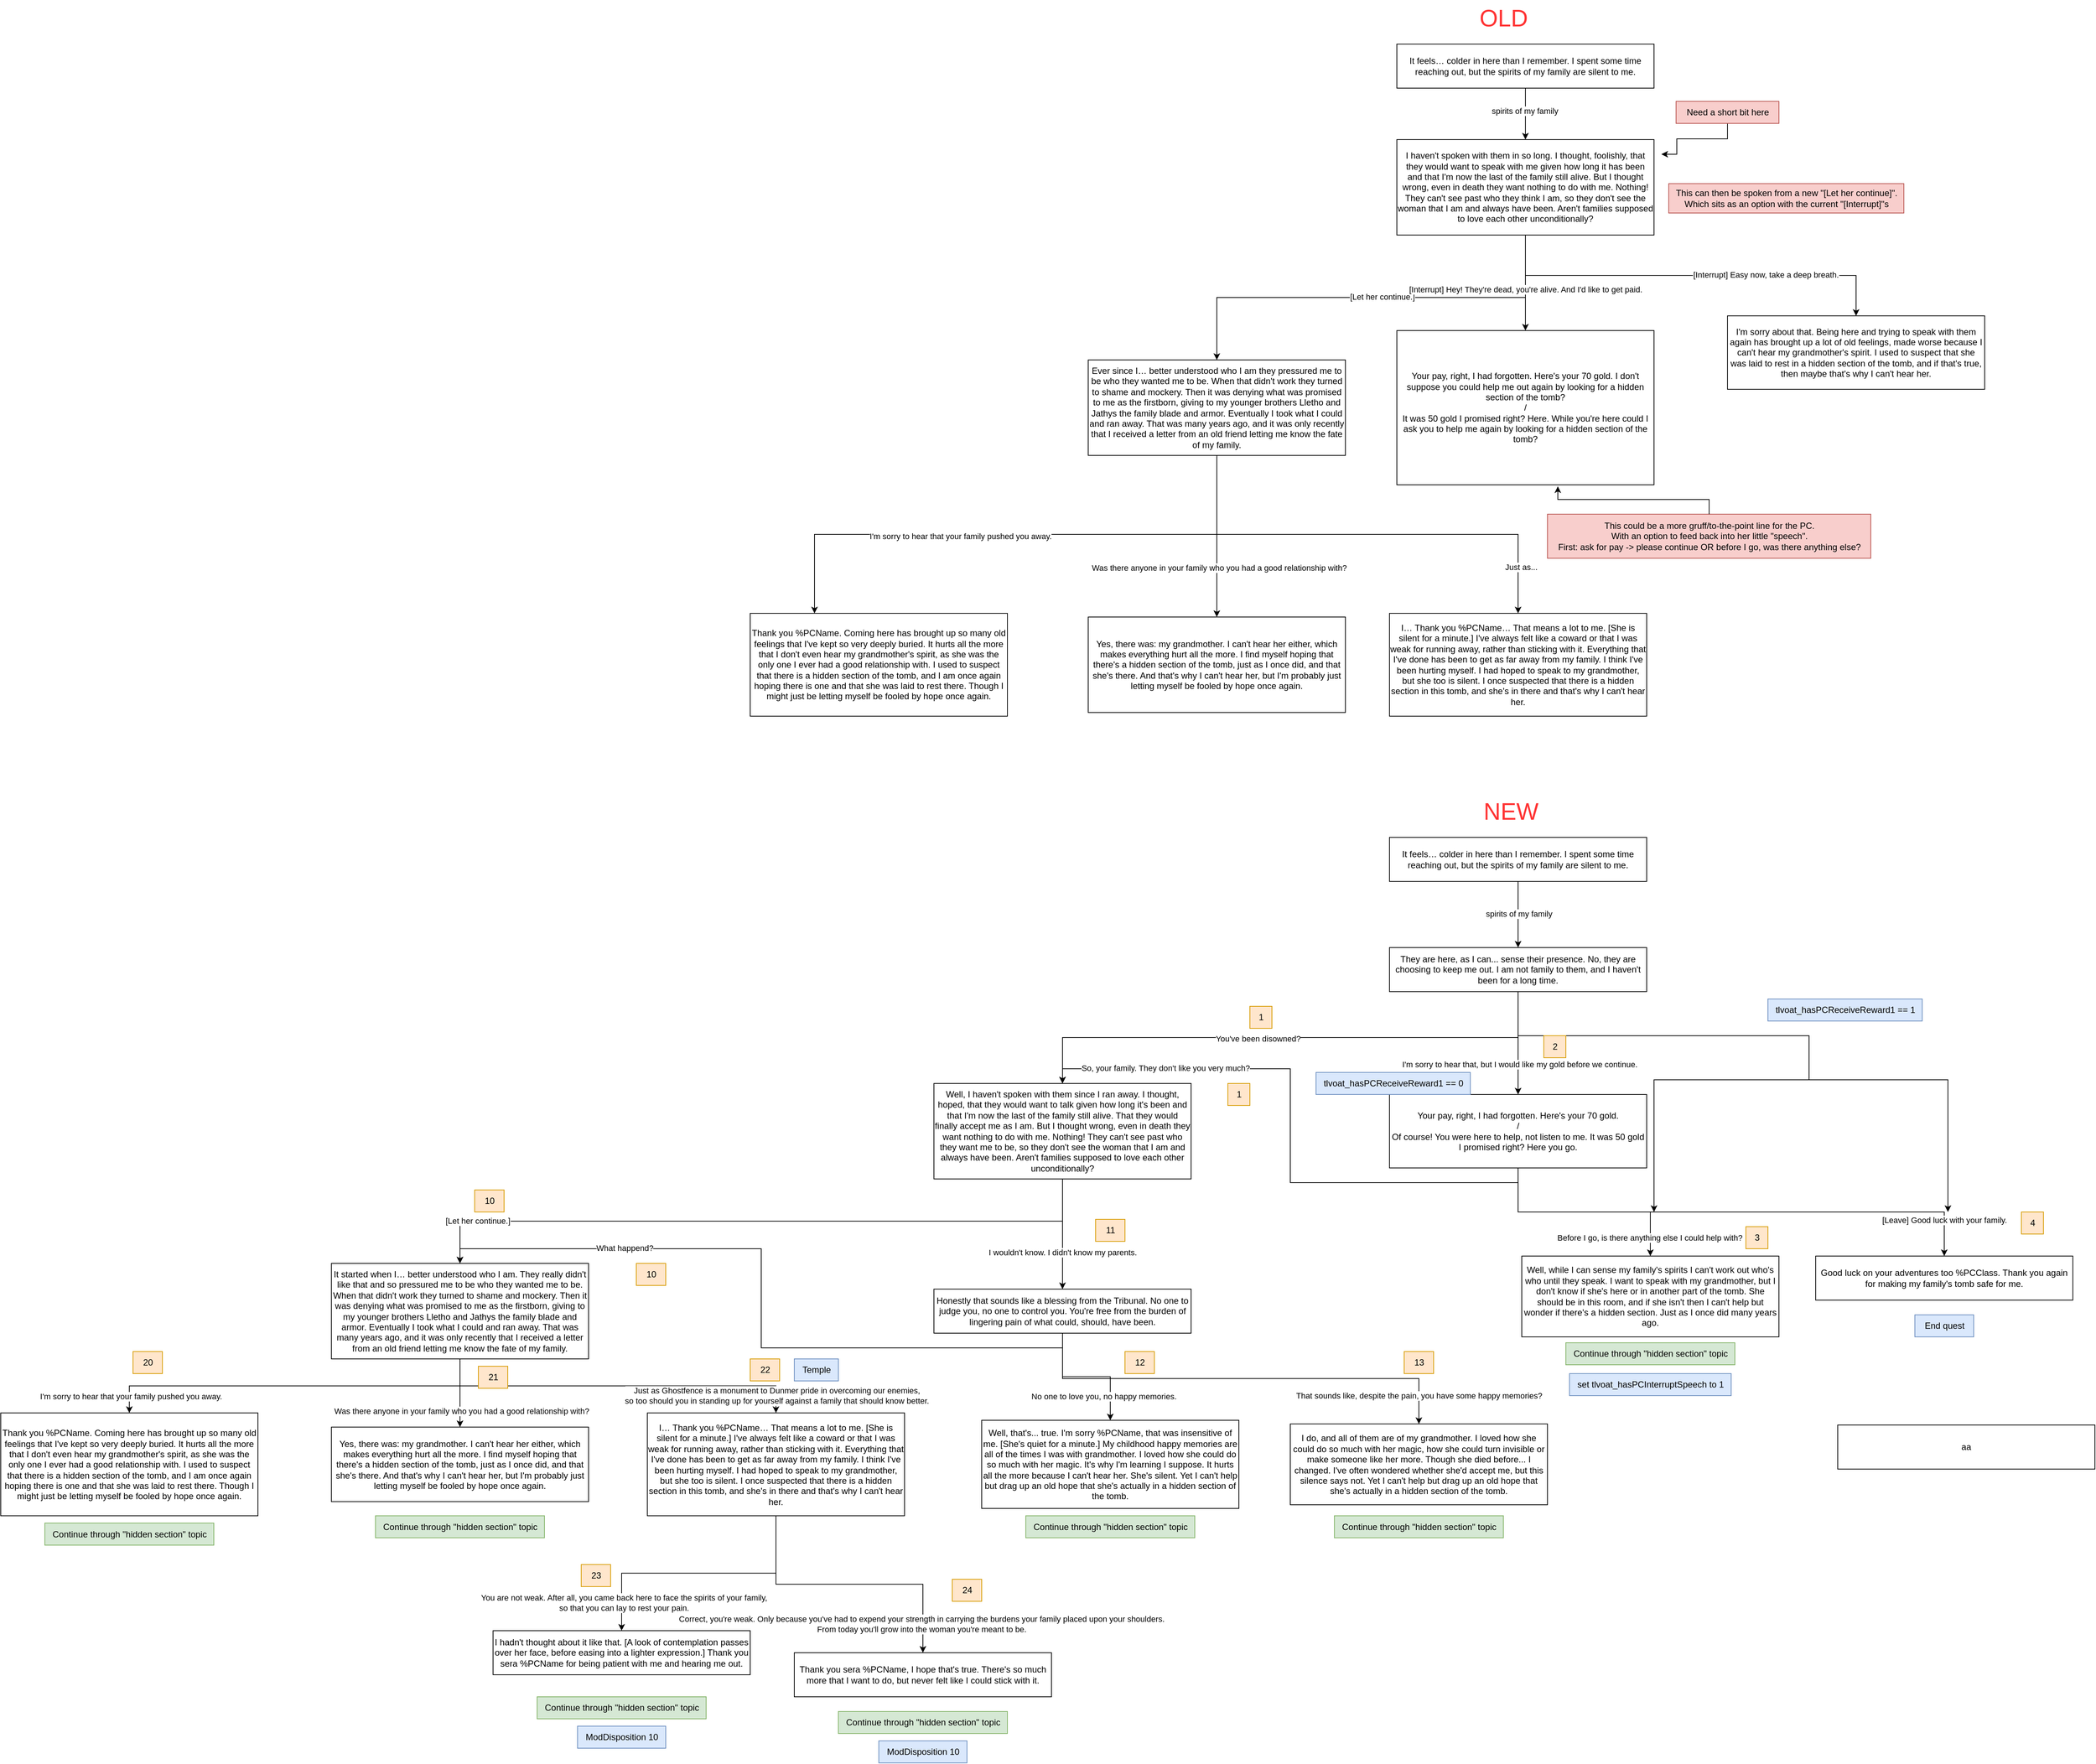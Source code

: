 <mxfile version="26.0.15">
  <diagram name="Page-1" id="907H_8X75_HjY04pCW_Z">
    <mxGraphModel dx="3785" dy="1836" grid="1" gridSize="10" guides="1" tooltips="1" connect="1" arrows="1" fold="1" page="1" pageScale="1" pageWidth="850" pageHeight="1100" math="0" shadow="0">
      <root>
        <mxCell id="0" />
        <mxCell id="1" parent="0" />
        <mxCell id="Po-c8Y7y1Jj03TQiTFve-6" style="edgeStyle=orthogonalEdgeStyle;rounded=0;orthogonalLoop=1;jettySize=auto;html=1;exitX=0.5;exitY=1;exitDx=0;exitDy=0;entryX=0.5;entryY=0;entryDx=0;entryDy=0;" parent="1" source="Po-c8Y7y1Jj03TQiTFve-1" target="Po-c8Y7y1Jj03TQiTFve-2" edge="1">
          <mxGeometry relative="1" as="geometry" />
        </mxCell>
        <mxCell id="Po-c8Y7y1Jj03TQiTFve-7" value="&lt;div&gt;spirits of my family&lt;/div&gt;" style="edgeLabel;html=1;align=center;verticalAlign=middle;resizable=0;points=[];" parent="Po-c8Y7y1Jj03TQiTFve-6" vertex="1" connectable="0">
          <mxGeometry x="-0.114" y="-1" relative="1" as="geometry">
            <mxPoint as="offset" />
          </mxGeometry>
        </mxCell>
        <mxCell id="Po-c8Y7y1Jj03TQiTFve-1" value="It feels… colder in here than I remember. I spent some time reaching out, but the spirits of my family are silent to me." style="rounded=0;whiteSpace=wrap;html=1;" parent="1" vertex="1">
          <mxGeometry x="120" y="-1040" width="350" height="60" as="geometry" />
        </mxCell>
        <mxCell id="Po-c8Y7y1Jj03TQiTFve-8" style="edgeStyle=orthogonalEdgeStyle;rounded=0;orthogonalLoop=1;jettySize=auto;html=1;exitX=0.5;exitY=1;exitDx=0;exitDy=0;entryX=0.5;entryY=0;entryDx=0;entryDy=0;" parent="1" source="Po-c8Y7y1Jj03TQiTFve-2" target="Po-c8Y7y1Jj03TQiTFve-3" edge="1">
          <mxGeometry relative="1" as="geometry" />
        </mxCell>
        <mxCell id="Po-c8Y7y1Jj03TQiTFve-9" value="&lt;div&gt;[Let her continue.]&lt;/div&gt;" style="edgeLabel;html=1;align=center;verticalAlign=middle;resizable=0;points=[];" parent="Po-c8Y7y1Jj03TQiTFve-8" vertex="1" connectable="0">
          <mxGeometry x="-0.05" y="-1" relative="1" as="geometry">
            <mxPoint as="offset" />
          </mxGeometry>
        </mxCell>
        <mxCell id="Po-c8Y7y1Jj03TQiTFve-10" style="edgeStyle=orthogonalEdgeStyle;rounded=0;orthogonalLoop=1;jettySize=auto;html=1;exitX=0.5;exitY=1;exitDx=0;exitDy=0;entryX=0.5;entryY=0;entryDx=0;entryDy=0;" parent="1" source="Po-c8Y7y1Jj03TQiTFve-2" target="Po-c8Y7y1Jj03TQiTFve-4" edge="1">
          <mxGeometry relative="1" as="geometry" />
        </mxCell>
        <mxCell id="Po-c8Y7y1Jj03TQiTFve-11" value="[Interrupt] Hey! They&#39;re dead, you&#39;re alive. And I&#39;d like to get paid." style="edgeLabel;html=1;align=center;verticalAlign=middle;resizable=0;points=[];" parent="Po-c8Y7y1Jj03TQiTFve-10" vertex="1" connectable="0">
          <mxGeometry x="0.139" relative="1" as="geometry">
            <mxPoint as="offset" />
          </mxGeometry>
        </mxCell>
        <mxCell id="Po-c8Y7y1Jj03TQiTFve-12" style="edgeStyle=orthogonalEdgeStyle;rounded=0;orthogonalLoop=1;jettySize=auto;html=1;exitX=0.5;exitY=1;exitDx=0;exitDy=0;entryX=0.5;entryY=0;entryDx=0;entryDy=0;" parent="1" source="Po-c8Y7y1Jj03TQiTFve-2" target="Po-c8Y7y1Jj03TQiTFve-5" edge="1">
          <mxGeometry relative="1" as="geometry" />
        </mxCell>
        <mxCell id="Po-c8Y7y1Jj03TQiTFve-13" value="[Interrupt] Easy now, take a deep breath." style="edgeLabel;html=1;align=center;verticalAlign=middle;resizable=0;points=[];" parent="Po-c8Y7y1Jj03TQiTFve-12" vertex="1" connectable="0">
          <mxGeometry x="0.364" y="1" relative="1" as="geometry">
            <mxPoint as="offset" />
          </mxGeometry>
        </mxCell>
        <mxCell id="Po-c8Y7y1Jj03TQiTFve-2" value="I haven&#39;t spoken with them in so long. I thought, foolishly, that they would want to speak with me given how long it has been and that I&#39;m now the last of the family still alive. But I thought wrong, even in death they want nothing to do with me. Nothing! They can&#39;t see past who they think I am, so they don&#39;t see the woman that I am and always have been. Aren&#39;t families supposed to love each other unconditionally?" style="rounded=0;whiteSpace=wrap;html=1;" parent="1" vertex="1">
          <mxGeometry x="120" y="-910" width="350" height="130" as="geometry" />
        </mxCell>
        <mxCell id="Po-c8Y7y1Jj03TQiTFve-17" style="edgeStyle=orthogonalEdgeStyle;rounded=0;orthogonalLoop=1;jettySize=auto;html=1;exitX=0.5;exitY=1;exitDx=0;exitDy=0;entryX=0.25;entryY=0;entryDx=0;entryDy=0;" parent="1" source="Po-c8Y7y1Jj03TQiTFve-3" target="Po-c8Y7y1Jj03TQiTFve-14" edge="1">
          <mxGeometry relative="1" as="geometry" />
        </mxCell>
        <mxCell id="Po-c8Y7y1Jj03TQiTFve-20" value="I&#39;m sorry to hear that your family pushed you away." style="edgeLabel;html=1;align=center;verticalAlign=middle;resizable=0;points=[];" parent="Po-c8Y7y1Jj03TQiTFve-17" vertex="1" connectable="0">
          <mxGeometry x="0.2" y="2" relative="1" as="geometry">
            <mxPoint x="1" as="offset" />
          </mxGeometry>
        </mxCell>
        <mxCell id="Po-c8Y7y1Jj03TQiTFve-18" style="edgeStyle=orthogonalEdgeStyle;rounded=0;orthogonalLoop=1;jettySize=auto;html=1;exitX=0.5;exitY=1;exitDx=0;exitDy=0;entryX=0.5;entryY=0;entryDx=0;entryDy=0;" parent="1" source="Po-c8Y7y1Jj03TQiTFve-3" target="Po-c8Y7y1Jj03TQiTFve-15" edge="1">
          <mxGeometry relative="1" as="geometry" />
        </mxCell>
        <mxCell id="Po-c8Y7y1Jj03TQiTFve-21" value="Was there anyone in your family who you had a good relationship with?" style="edgeLabel;html=1;align=center;verticalAlign=middle;resizable=0;points=[];" parent="Po-c8Y7y1Jj03TQiTFve-18" vertex="1" connectable="0">
          <mxGeometry x="0.391" y="3" relative="1" as="geometry">
            <mxPoint as="offset" />
          </mxGeometry>
        </mxCell>
        <mxCell id="Po-c8Y7y1Jj03TQiTFve-19" style="edgeStyle=orthogonalEdgeStyle;rounded=0;orthogonalLoop=1;jettySize=auto;html=1;exitX=0.5;exitY=1;exitDx=0;exitDy=0;entryX=0.5;entryY=0;entryDx=0;entryDy=0;" parent="1" source="Po-c8Y7y1Jj03TQiTFve-3" target="Po-c8Y7y1Jj03TQiTFve-16" edge="1">
          <mxGeometry relative="1" as="geometry" />
        </mxCell>
        <mxCell id="Po-c8Y7y1Jj03TQiTFve-22" value="Just as..." style="edgeLabel;html=1;align=center;verticalAlign=middle;resizable=0;points=[];" parent="Po-c8Y7y1Jj03TQiTFve-19" vertex="1" connectable="0">
          <mxGeometry x="0.798" y="4" relative="1" as="geometry">
            <mxPoint as="offset" />
          </mxGeometry>
        </mxCell>
        <mxCell id="Po-c8Y7y1Jj03TQiTFve-3" value="Ever since I… better understood who I am they pressured me to be who they wanted me to be. When that didn&#39;t work they turned to shame and mockery. Then it was denying what was promised to me as the firstborn, giving to my younger brothers Lletho and Jathys the family blade and armor. Eventually I took what I could and ran away. That was many years ago, and it was only recently that I received a letter from an old friend letting me know the fate of my family." style="rounded=0;whiteSpace=wrap;html=1;" parent="1" vertex="1">
          <mxGeometry x="-300" y="-610" width="350" height="130" as="geometry" />
        </mxCell>
        <mxCell id="Po-c8Y7y1Jj03TQiTFve-4" value="&lt;div&gt;Your pay, right, I had forgotten. Here&#39;s your 70 gold. I don&#39;t suppose you could help me out again by looking for a hidden section of the tomb?&lt;/div&gt;&lt;div&gt;/&lt;/div&gt;&lt;div&gt;It was 50 gold I promised right? Here. While you&#39;re here could I ask you to help me again by looking for a hidden section of the tomb?&lt;/div&gt;" style="rounded=0;whiteSpace=wrap;html=1;" parent="1" vertex="1">
          <mxGeometry x="120" y="-650" width="350" height="210" as="geometry" />
        </mxCell>
        <mxCell id="Po-c8Y7y1Jj03TQiTFve-5" value="I&#39;m sorry about that. Being here and trying to speak with them again has brought up a lot of old feelings, made worse because I can&#39;t hear my grandmother&#39;s spirit. I used to suspect that she was laid to rest in a hidden section of the tomb, and if that&#39;s true, then maybe that&#39;s why I can&#39;t hear her." style="rounded=0;whiteSpace=wrap;html=1;" parent="1" vertex="1">
          <mxGeometry x="570" y="-670" width="350" height="100" as="geometry" />
        </mxCell>
        <mxCell id="Po-c8Y7y1Jj03TQiTFve-14" value="Thank you %PCName. Coming here has brought up so many old feelings that I&#39;ve kept so very deeply buried. It hurts all the more that I don&#39;t even hear my grandmother&#39;s spirit, as she was the only one I ever had a good relationship with. I used to suspect that there is a hidden section of the tomb, and I am once again hoping there is one and that she was laid to rest there. Though I might just be letting myself be fooled by hope once again." style="rounded=0;whiteSpace=wrap;html=1;" parent="1" vertex="1">
          <mxGeometry x="-760" y="-265" width="350" height="140" as="geometry" />
        </mxCell>
        <mxCell id="Po-c8Y7y1Jj03TQiTFve-15" value="Yes, there was: my grandmother. I can&#39;t hear her either, which makes everything hurt all the more. I find myself hoping that there&#39;s a hidden section of the tomb, just as I once did, and that she&#39;s there. And that&#39;s why I can&#39;t hear her, but I&#39;m probably just letting myself be fooled by hope once again." style="rounded=0;whiteSpace=wrap;html=1;" parent="1" vertex="1">
          <mxGeometry x="-300" y="-260" width="350" height="130" as="geometry" />
        </mxCell>
        <mxCell id="Po-c8Y7y1Jj03TQiTFve-16" value="I… Thank you %PCName… That means a lot to me. [She is silent for a minute.] I&#39;ve always felt like a coward or that I was weak for running away, rather than sticking with it. Everything that I&#39;ve done has been to get as far away from my family. I think I&#39;ve been hurting myself. I had hoped to speak to my grandmother, but she too is silent. I once suspected that there is a hidden section in this tomb, and she&#39;s in there and that&#39;s why I can&#39;t hear her." style="rounded=0;whiteSpace=wrap;html=1;" parent="1" vertex="1">
          <mxGeometry x="110" y="-265" width="350" height="140" as="geometry" />
        </mxCell>
        <mxCell id="6HRQGlN3xS3Xlfp-Bm1q-2" style="edgeStyle=orthogonalEdgeStyle;rounded=0;orthogonalLoop=1;jettySize=auto;html=1;" parent="1" source="6HRQGlN3xS3Xlfp-Bm1q-1" edge="1">
          <mxGeometry relative="1" as="geometry">
            <mxPoint x="480" y="-890" as="targetPoint" />
            <Array as="points">
              <mxPoint x="570" y="-911" />
              <mxPoint x="501" y="-911" />
              <mxPoint x="501" y="-890" />
            </Array>
          </mxGeometry>
        </mxCell>
        <mxCell id="6HRQGlN3xS3Xlfp-Bm1q-1" value="Need a short bit here" style="text;html=1;align=center;verticalAlign=middle;resizable=0;points=[];autosize=1;strokeColor=#b85450;fillColor=#f8cecc;" parent="1" vertex="1">
          <mxGeometry x="500" y="-962" width="140" height="30" as="geometry" />
        </mxCell>
        <mxCell id="6HRQGlN3xS3Xlfp-Bm1q-3" value="&lt;div&gt;This can then be spoken from a new &quot;[Let her continue]&quot;.&lt;/div&gt;&lt;div&gt;Which sits as an option with the current &quot;[Interrupt]&quot;s&lt;/div&gt;" style="text;html=1;align=center;verticalAlign=middle;resizable=0;points=[];autosize=1;strokeColor=#b85450;fillColor=#f8cecc;" parent="1" vertex="1">
          <mxGeometry x="490" y="-850" width="320" height="40" as="geometry" />
        </mxCell>
        <mxCell id="6HRQGlN3xS3Xlfp-Bm1q-4" value="&lt;div&gt;This could be a more gruff/to-the-point line for the PC.&lt;/div&gt;&lt;div&gt;With an option to feed back into her little &quot;speech&quot;.&lt;/div&gt;&lt;div&gt;First: ask for pay -&amp;gt; please continue OR before I go, was there anything else?&lt;/div&gt;" style="text;html=1;align=center;verticalAlign=middle;resizable=0;points=[];autosize=1;strokeColor=#b85450;fillColor=#f8cecc;" parent="1" vertex="1">
          <mxGeometry x="325" y="-400" width="440" height="60" as="geometry" />
        </mxCell>
        <mxCell id="6HRQGlN3xS3Xlfp-Bm1q-5" style="edgeStyle=orthogonalEdgeStyle;rounded=0;orthogonalLoop=1;jettySize=auto;html=1;entryX=0.626;entryY=1.01;entryDx=0;entryDy=0;entryPerimeter=0;" parent="1" source="6HRQGlN3xS3Xlfp-Bm1q-4" target="Po-c8Y7y1Jj03TQiTFve-4" edge="1">
          <mxGeometry relative="1" as="geometry" />
        </mxCell>
        <mxCell id="IOSCpickuRpwtorIMnZY-4" style="edgeStyle=orthogonalEdgeStyle;rounded=0;orthogonalLoop=1;jettySize=auto;html=1;exitX=0.5;exitY=1;exitDx=0;exitDy=0;" parent="1" source="IOSCpickuRpwtorIMnZY-1" target="IOSCpickuRpwtorIMnZY-3" edge="1">
          <mxGeometry relative="1" as="geometry" />
        </mxCell>
        <mxCell id="IOSCpickuRpwtorIMnZY-5" value="spirits of my family" style="edgeLabel;html=1;align=center;verticalAlign=middle;resizable=0;points=[];" parent="IOSCpickuRpwtorIMnZY-4" vertex="1" connectable="0">
          <mxGeometry x="-0.022" y="1" relative="1" as="geometry">
            <mxPoint as="offset" />
          </mxGeometry>
        </mxCell>
        <mxCell id="IOSCpickuRpwtorIMnZY-1" value="It feels… colder in here than I remember. I spent some time reaching out, but the spirits of my family are silent to me." style="rounded=0;whiteSpace=wrap;html=1;" parent="1" vertex="1">
          <mxGeometry x="110" y="40" width="350" height="60" as="geometry" />
        </mxCell>
        <mxCell id="IOSCpickuRpwtorIMnZY-2" value="&lt;font style=&quot;font-size: 32px; color: rgb(255, 51, 51);&quot;&gt;OLD&lt;/font&gt;" style="text;html=1;align=center;verticalAlign=middle;resizable=0;points=[];autosize=1;strokeColor=none;fillColor=none;" parent="1" vertex="1">
          <mxGeometry x="220" y="-1100" width="90" height="50" as="geometry" />
        </mxCell>
        <mxCell id="IOSCpickuRpwtorIMnZY-7" style="edgeStyle=orthogonalEdgeStyle;rounded=0;orthogonalLoop=1;jettySize=auto;html=1;exitX=0.5;exitY=1;exitDx=0;exitDy=0;entryX=0.5;entryY=0;entryDx=0;entryDy=0;" parent="1" source="IOSCpickuRpwtorIMnZY-3" target="IOSCpickuRpwtorIMnZY-6" edge="1">
          <mxGeometry relative="1" as="geometry" />
        </mxCell>
        <mxCell id="IOSCpickuRpwtorIMnZY-8" value="You&#39;ve been disowned?" style="edgeLabel;html=1;align=center;verticalAlign=middle;resizable=0;points=[];" parent="IOSCpickuRpwtorIMnZY-7" vertex="1" connectable="0">
          <mxGeometry x="0.118" y="1" relative="1" as="geometry">
            <mxPoint as="offset" />
          </mxGeometry>
        </mxCell>
        <mxCell id="IOSCpickuRpwtorIMnZY-10" style="edgeStyle=orthogonalEdgeStyle;rounded=0;orthogonalLoop=1;jettySize=auto;html=1;exitX=0.5;exitY=1;exitDx=0;exitDy=0;entryX=0.5;entryY=0;entryDx=0;entryDy=0;" parent="1" source="IOSCpickuRpwtorIMnZY-3" target="IOSCpickuRpwtorIMnZY-9" edge="1">
          <mxGeometry relative="1" as="geometry" />
        </mxCell>
        <mxCell id="IOSCpickuRpwtorIMnZY-11" value="I&#39;m sorry to hear that, but I would like my gold before we continue." style="edgeLabel;html=1;align=center;verticalAlign=middle;resizable=0;points=[];" parent="IOSCpickuRpwtorIMnZY-10" vertex="1" connectable="0">
          <mxGeometry x="0.411" y="2" relative="1" as="geometry">
            <mxPoint as="offset" />
          </mxGeometry>
        </mxCell>
        <mxCell id="xyJShZ9he86IWVPFFUtm-7" style="edgeStyle=orthogonalEdgeStyle;rounded=0;orthogonalLoop=1;jettySize=auto;html=1;exitX=0.5;exitY=1;exitDx=0;exitDy=0;" edge="1" parent="1" source="IOSCpickuRpwtorIMnZY-3">
          <mxGeometry relative="1" as="geometry">
            <mxPoint x="470" y="550" as="targetPoint" />
            <Array as="points">
              <mxPoint x="285" y="310" />
              <mxPoint x="681" y="310" />
              <mxPoint x="681" y="370" />
              <mxPoint x="470" y="370" />
            </Array>
          </mxGeometry>
        </mxCell>
        <mxCell id="xyJShZ9he86IWVPFFUtm-8" style="edgeStyle=orthogonalEdgeStyle;rounded=0;orthogonalLoop=1;jettySize=auto;html=1;exitX=0.5;exitY=1;exitDx=0;exitDy=0;" edge="1" parent="1" source="IOSCpickuRpwtorIMnZY-3">
          <mxGeometry relative="1" as="geometry">
            <mxPoint x="870" y="550" as="targetPoint" />
            <Array as="points">
              <mxPoint x="285" y="310" />
              <mxPoint x="681" y="310" />
              <mxPoint x="681" y="370" />
            </Array>
          </mxGeometry>
        </mxCell>
        <mxCell id="IOSCpickuRpwtorIMnZY-3" value="They are here, as I can... sense their presence. No, they are choosing to keep me out. I am not family to them, and I haven&#39;t been for a long time." style="whiteSpace=wrap;html=1;" parent="1" vertex="1">
          <mxGeometry x="110" y="190" width="350" height="60" as="geometry" />
        </mxCell>
        <mxCell id="IOSCpickuRpwtorIMnZY-25" style="edgeStyle=orthogonalEdgeStyle;rounded=0;orthogonalLoop=1;jettySize=auto;html=1;exitX=0.5;exitY=1;exitDx=0;exitDy=0;" parent="1" source="IOSCpickuRpwtorIMnZY-6" target="IOSCpickuRpwtorIMnZY-24" edge="1">
          <mxGeometry relative="1" as="geometry" />
        </mxCell>
        <mxCell id="IOSCpickuRpwtorIMnZY-26" value="[Let her continue.]" style="edgeLabel;html=1;align=center;verticalAlign=middle;resizable=0;points=[];" parent="IOSCpickuRpwtorIMnZY-25" vertex="1" connectable="0">
          <mxGeometry x="0.827" y="-1" relative="1" as="geometry">
            <mxPoint as="offset" />
          </mxGeometry>
        </mxCell>
        <mxCell id="IOSCpickuRpwtorIMnZY-28" style="edgeStyle=orthogonalEdgeStyle;rounded=0;orthogonalLoop=1;jettySize=auto;html=1;exitX=0.5;exitY=1;exitDx=0;exitDy=0;entryX=0.5;entryY=0;entryDx=0;entryDy=0;" parent="1" source="IOSCpickuRpwtorIMnZY-6" target="IOSCpickuRpwtorIMnZY-27" edge="1">
          <mxGeometry relative="1" as="geometry" />
        </mxCell>
        <mxCell id="IOSCpickuRpwtorIMnZY-29" value="I wouldn&#39;t know. I didn&#39;t know my parents." style="edgeLabel;html=1;align=center;verticalAlign=middle;resizable=0;points=[];" parent="IOSCpickuRpwtorIMnZY-28" vertex="1" connectable="0">
          <mxGeometry x="0.336" relative="1" as="geometry">
            <mxPoint as="offset" />
          </mxGeometry>
        </mxCell>
        <mxCell id="IOSCpickuRpwtorIMnZY-6" value="Well, I haven&#39;t spoken with them since I ran away. I thought, hoped, that they would want to talk given how long it&#39;s been and that I&#39;m now the last of the family still alive. That they would finally accept me as I am. But I thought wrong, even in death they want nothing to do with me. Nothing! They can&#39;t see past who they want me to be, so they don&#39;t see the woman that I am and always have been. Aren&#39;t families supposed to love each other unconditionally?" style="rounded=0;whiteSpace=wrap;html=1;" parent="1" vertex="1">
          <mxGeometry x="-510" y="375" width="350" height="130" as="geometry" />
        </mxCell>
        <mxCell id="IOSCpickuRpwtorIMnZY-15" style="edgeStyle=orthogonalEdgeStyle;rounded=0;orthogonalLoop=1;jettySize=auto;html=1;exitX=0.5;exitY=1;exitDx=0;exitDy=0;entryX=0.5;entryY=0;entryDx=0;entryDy=0;" parent="1" source="IOSCpickuRpwtorIMnZY-9" target="IOSCpickuRpwtorIMnZY-13" edge="1">
          <mxGeometry relative="1" as="geometry" />
        </mxCell>
        <mxCell id="IOSCpickuRpwtorIMnZY-16" value="Before I go, is there anything else I could help with?" style="edgeLabel;html=1;align=center;verticalAlign=middle;resizable=0;points=[];" parent="IOSCpickuRpwtorIMnZY-15" vertex="1" connectable="0">
          <mxGeometry x="0.409" y="2" relative="1" as="geometry">
            <mxPoint x="27" y="37" as="offset" />
          </mxGeometry>
        </mxCell>
        <mxCell id="IOSCpickuRpwtorIMnZY-17" style="edgeStyle=orthogonalEdgeStyle;rounded=0;orthogonalLoop=1;jettySize=auto;html=1;exitX=0.5;exitY=1;exitDx=0;exitDy=0;entryX=0.5;entryY=0;entryDx=0;entryDy=0;" parent="1" source="IOSCpickuRpwtorIMnZY-9" target="IOSCpickuRpwtorIMnZY-14" edge="1">
          <mxGeometry relative="1" as="geometry" />
        </mxCell>
        <mxCell id="IOSCpickuRpwtorIMnZY-18" value="[Leave] Good luck with your family." style="edgeLabel;html=1;align=center;verticalAlign=middle;resizable=0;points=[];" parent="IOSCpickuRpwtorIMnZY-17" vertex="1" connectable="0">
          <mxGeometry x="0.858" relative="1" as="geometry">
            <mxPoint as="offset" />
          </mxGeometry>
        </mxCell>
        <mxCell id="IOSCpickuRpwtorIMnZY-19" style="edgeStyle=orthogonalEdgeStyle;rounded=0;orthogonalLoop=1;jettySize=auto;html=1;exitX=0.5;exitY=1;exitDx=0;exitDy=0;entryX=0.5;entryY=0;entryDx=0;entryDy=0;" parent="1" source="IOSCpickuRpwtorIMnZY-9" target="IOSCpickuRpwtorIMnZY-6" edge="1">
          <mxGeometry relative="1" as="geometry" />
        </mxCell>
        <mxCell id="IOSCpickuRpwtorIMnZY-20" value="So, your family. They don&#39;t like you very much?" style="edgeLabel;html=1;align=center;verticalAlign=middle;resizable=0;points=[];" parent="IOSCpickuRpwtorIMnZY-19" vertex="1" connectable="0">
          <mxGeometry x="0.609" y="-1" relative="1" as="geometry">
            <mxPoint as="offset" />
          </mxGeometry>
        </mxCell>
        <mxCell id="IOSCpickuRpwtorIMnZY-9" value="&lt;div&gt;Your pay, right, I had forgotten. Here&#39;s your 70 gold.&lt;/div&gt;&lt;div&gt;/&lt;/div&gt;&lt;div&gt;Of course! You were here to help, not listen to me. It was 50 gold I promised right? Here you go.&lt;/div&gt;" style="whiteSpace=wrap;html=1;" parent="1" vertex="1">
          <mxGeometry x="110" y="390" width="350" height="100" as="geometry" />
        </mxCell>
        <mxCell id="IOSCpickuRpwtorIMnZY-12" value="aa" style="whiteSpace=wrap;html=1;" parent="1" vertex="1">
          <mxGeometry x="720" y="840" width="350" height="60" as="geometry" />
        </mxCell>
        <mxCell id="IOSCpickuRpwtorIMnZY-13" value="Well, while I can sense my family&#39;s spirits I can&#39;t work out who&#39;s who until they speak. I want to speak with my grandmother, but I don&#39;t know if she&#39;s here or in another part of the tomb. She should be in this room, and if she isn&#39;t then I can&#39;t help but wonder if there&#39;s a hidden section. Just as I once did many years ago." style="whiteSpace=wrap;html=1;" parent="1" vertex="1">
          <mxGeometry x="290" y="610" width="350" height="110" as="geometry" />
        </mxCell>
        <mxCell id="IOSCpickuRpwtorIMnZY-14" value="Good luck on your adventures too %PCClass. Thank you again for making my family&#39;s tomb safe for me." style="whiteSpace=wrap;html=1;" parent="1" vertex="1">
          <mxGeometry x="690" y="610" width="350" height="60" as="geometry" />
        </mxCell>
        <mxCell id="IOSCpickuRpwtorIMnZY-21" value="&lt;div&gt;End quest&lt;/div&gt;" style="text;html=1;align=center;verticalAlign=middle;resizable=0;points=[];autosize=1;strokeColor=#6c8ebf;fillColor=#dae8fc;" parent="1" vertex="1">
          <mxGeometry x="825" y="690" width="80" height="30" as="geometry" />
        </mxCell>
        <mxCell id="IOSCpickuRpwtorIMnZY-22" value="Continue through &quot;hidden section&quot; topic" style="text;html=1;align=center;verticalAlign=middle;resizable=0;points=[];autosize=1;strokeColor=#82b366;fillColor=#d5e8d4;" parent="1" vertex="1">
          <mxGeometry x="350" y="728" width="230" height="30" as="geometry" />
        </mxCell>
        <mxCell id="IOSCpickuRpwtorIMnZY-23" value="&lt;div&gt;set tlvoat_hasPCInterruptSpeech to 1&lt;/div&gt;" style="text;html=1;align=center;verticalAlign=middle;resizable=0;points=[];autosize=1;strokeColor=#6c8ebf;fillColor=#dae8fc;" parent="1" vertex="1">
          <mxGeometry x="355" y="770" width="220" height="30" as="geometry" />
        </mxCell>
        <mxCell id="IOSCpickuRpwtorIMnZY-41" style="edgeStyle=orthogonalEdgeStyle;rounded=0;orthogonalLoop=1;jettySize=auto;html=1;exitX=0.5;exitY=1;exitDx=0;exitDy=0;entryX=0.5;entryY=0;entryDx=0;entryDy=0;" parent="1" source="IOSCpickuRpwtorIMnZY-24" target="IOSCpickuRpwtorIMnZY-40" edge="1">
          <mxGeometry relative="1" as="geometry" />
        </mxCell>
        <mxCell id="IOSCpickuRpwtorIMnZY-42" value="Was there anyone in your family who you had a good relationship with?" style="edgeLabel;html=1;align=center;verticalAlign=middle;resizable=0;points=[];" parent="IOSCpickuRpwtorIMnZY-41" vertex="1" connectable="0">
          <mxGeometry x="0.541" y="2" relative="1" as="geometry">
            <mxPoint y="-1" as="offset" />
          </mxGeometry>
        </mxCell>
        <mxCell id="IOSCpickuRpwtorIMnZY-45" style="edgeStyle=orthogonalEdgeStyle;rounded=0;orthogonalLoop=1;jettySize=auto;html=1;exitX=0.5;exitY=1;exitDx=0;exitDy=0;entryX=0.5;entryY=0;entryDx=0;entryDy=0;" parent="1" source="IOSCpickuRpwtorIMnZY-24" target="IOSCpickuRpwtorIMnZY-44" edge="1">
          <mxGeometry relative="1" as="geometry" />
        </mxCell>
        <mxCell id="IOSCpickuRpwtorIMnZY-46" value="I&#39;m sorry to hear that your family pushed you away." style="edgeLabel;html=1;align=center;verticalAlign=middle;resizable=0;points=[];" parent="IOSCpickuRpwtorIMnZY-45" vertex="1" connectable="0">
          <mxGeometry x="0.918" y="2" relative="1" as="geometry">
            <mxPoint y="-1" as="offset" />
          </mxGeometry>
        </mxCell>
        <mxCell id="IOSCpickuRpwtorIMnZY-49" style="edgeStyle=orthogonalEdgeStyle;rounded=0;orthogonalLoop=1;jettySize=auto;html=1;exitX=0.5;exitY=1;exitDx=0;exitDy=0;entryX=0.5;entryY=0;entryDx=0;entryDy=0;" parent="1" source="IOSCpickuRpwtorIMnZY-24" target="IOSCpickuRpwtorIMnZY-48" edge="1">
          <mxGeometry relative="1" as="geometry" />
        </mxCell>
        <mxCell id="IOSCpickuRpwtorIMnZY-50" value="&lt;div&gt;Just as Ghostfence is a monument to Dunmer pride in overcoming our enemies,&lt;/div&gt;&lt;div&gt;so too should you in standing up for yourself against a family that should know better.&lt;/div&gt;" style="edgeLabel;html=1;align=center;verticalAlign=middle;resizable=0;points=[];" parent="IOSCpickuRpwtorIMnZY-49" vertex="1" connectable="0">
          <mxGeometry x="0.906" y="1" relative="1" as="geometry">
            <mxPoint as="offset" />
          </mxGeometry>
        </mxCell>
        <mxCell id="IOSCpickuRpwtorIMnZY-24" value="It started when I… better understood who I am. They really didn&#39;t like that and so pressured me to be who they wanted me to be. When that didn&#39;t work they turned to shame and mockery. Then it was denying what was promised to me as the firstborn, giving to my younger brothers Lletho and Jathys the family blade and armor. Eventually I took what I could and ran away. That was many years ago, and it was only recently that I received a letter from an old friend letting me know the fate of my family." style="rounded=0;whiteSpace=wrap;html=1;" parent="1" vertex="1">
          <mxGeometry x="-1330" y="620" width="350" height="130" as="geometry" />
        </mxCell>
        <mxCell id="IOSCpickuRpwtorIMnZY-31" style="edgeStyle=orthogonalEdgeStyle;rounded=0;orthogonalLoop=1;jettySize=auto;html=1;exitX=0.5;exitY=1;exitDx=0;exitDy=0;entryX=0.5;entryY=0;entryDx=0;entryDy=0;" parent="1" source="IOSCpickuRpwtorIMnZY-27" target="IOSCpickuRpwtorIMnZY-30" edge="1">
          <mxGeometry relative="1" as="geometry" />
        </mxCell>
        <mxCell id="IOSCpickuRpwtorIMnZY-32" value="No one to love you, no happy memories." style="edgeLabel;html=1;align=center;verticalAlign=middle;resizable=0;points=[];" parent="IOSCpickuRpwtorIMnZY-31" vertex="1" connectable="0">
          <mxGeometry x="0.255" relative="1" as="geometry">
            <mxPoint y="26" as="offset" />
          </mxGeometry>
        </mxCell>
        <mxCell id="IOSCpickuRpwtorIMnZY-35" style="edgeStyle=orthogonalEdgeStyle;rounded=0;orthogonalLoop=1;jettySize=auto;html=1;exitX=0.5;exitY=1;exitDx=0;exitDy=0;entryX=0.5;entryY=0;entryDx=0;entryDy=0;" parent="1" source="IOSCpickuRpwtorIMnZY-27" target="IOSCpickuRpwtorIMnZY-34" edge="1">
          <mxGeometry relative="1" as="geometry" />
        </mxCell>
        <mxCell id="IOSCpickuRpwtorIMnZY-36" value="That sounds like, despite the pain, you have some happy memories?" style="edgeLabel;html=1;align=center;verticalAlign=middle;resizable=0;points=[];" parent="IOSCpickuRpwtorIMnZY-35" vertex="1" connectable="0">
          <mxGeometry x="0.824" y="-1" relative="1" as="geometry">
            <mxPoint x="1" y="15" as="offset" />
          </mxGeometry>
        </mxCell>
        <mxCell id="IOSCpickuRpwtorIMnZY-38" style="edgeStyle=orthogonalEdgeStyle;rounded=0;orthogonalLoop=1;jettySize=auto;html=1;exitX=0.5;exitY=1;exitDx=0;exitDy=0;entryX=0.5;entryY=0;entryDx=0;entryDy=0;" parent="1" source="IOSCpickuRpwtorIMnZY-27" target="IOSCpickuRpwtorIMnZY-24" edge="1">
          <mxGeometry relative="1" as="geometry" />
        </mxCell>
        <mxCell id="IOSCpickuRpwtorIMnZY-39" value="What happend?" style="edgeLabel;html=1;align=center;verticalAlign=middle;resizable=0;points=[];" parent="IOSCpickuRpwtorIMnZY-38" vertex="1" connectable="0">
          <mxGeometry x="0.51" y="-1" relative="1" as="geometry">
            <mxPoint as="offset" />
          </mxGeometry>
        </mxCell>
        <mxCell id="IOSCpickuRpwtorIMnZY-27" value="Honestly that sounds like a blessing from the Tribunal. No one to judge you, no one to control you. You&#39;re free from the burden of lingering pain of what could, should, have been." style="whiteSpace=wrap;html=1;" parent="1" vertex="1">
          <mxGeometry x="-510" y="655" width="350" height="60" as="geometry" />
        </mxCell>
        <mxCell id="IOSCpickuRpwtorIMnZY-30" value="Well, that&#39;s... true. I&#39;m sorry %PCName, that was insensitive of me. [She&#39;s quiet for a minute.] My childhood happy memories are all of the times I was with grandmother. I loved how she could do so much with her magic. It&#39;s why I&#39;m learning I suppose. It hurts all the more because I can&#39;t hear her. She&#39;s silent. Yet I can&#39;t help but drag up an old hope that she&#39;s actually in a hidden section of the tomb." style="whiteSpace=wrap;html=1;" parent="1" vertex="1">
          <mxGeometry x="-445" y="833.57" width="350" height="120" as="geometry" />
        </mxCell>
        <mxCell id="IOSCpickuRpwtorIMnZY-33" value="Continue through &quot;hidden section&quot; topic" style="text;html=1;align=center;verticalAlign=middle;resizable=0;points=[];autosize=1;strokeColor=#82b366;fillColor=#d5e8d4;" parent="1" vertex="1">
          <mxGeometry x="-385" y="963.57" width="230" height="30" as="geometry" />
        </mxCell>
        <mxCell id="IOSCpickuRpwtorIMnZY-34" value="I do, and all of them are of my grandmother. I loved how she could do so much with her magic, how she could turn invisible or make someone like her more. Though she died before... I changed. I&#39;ve often wondered whether she&#39;d accept me, but this silence says not. Yet I can&#39;t help but drag up an old hope that she&#39;s actually in a hidden section of the tomb." style="whiteSpace=wrap;html=1;" parent="1" vertex="1">
          <mxGeometry x="-25" y="838.57" width="350" height="110" as="geometry" />
        </mxCell>
        <mxCell id="IOSCpickuRpwtorIMnZY-37" value="Continue through &quot;hidden section&quot; topic" style="text;html=1;align=center;verticalAlign=middle;resizable=0;points=[];autosize=1;strokeColor=#82b366;fillColor=#d5e8d4;" parent="1" vertex="1">
          <mxGeometry x="35" y="963.57" width="230" height="30" as="geometry" />
        </mxCell>
        <mxCell id="IOSCpickuRpwtorIMnZY-40" value="Yes, there was: my grandmother. I can&#39;t hear her either, which makes everything hurt all the more. I find myself hoping that there&#39;s a hidden section of the tomb, just as I once did, and that she&#39;s there. And that&#39;s why I can&#39;t hear her, but I&#39;m probably just letting myself be fooled by hope once again." style="rounded=0;whiteSpace=wrap;html=1;" parent="1" vertex="1">
          <mxGeometry x="-1330" y="842.85" width="350" height="101.43" as="geometry" />
        </mxCell>
        <mxCell id="IOSCpickuRpwtorIMnZY-43" value="Continue through &quot;hidden section&quot; topic" style="text;html=1;align=center;verticalAlign=middle;resizable=0;points=[];autosize=1;strokeColor=#82b366;fillColor=#d5e8d4;" parent="1" vertex="1">
          <mxGeometry x="-1270" y="963.57" width="230" height="30" as="geometry" />
        </mxCell>
        <mxCell id="IOSCpickuRpwtorIMnZY-44" value="Thank you %PCName. Coming here has brought up so many old feelings that I&#39;ve kept so very deeply buried. It hurts all the more that I don&#39;t even hear my grandmother&#39;s spirit, as she was the only one I ever had a good relationship with. I used to suspect that there is a hidden section of the tomb, and I am once again hoping there is one and that she was laid to rest there. Though I might just be letting myself be fooled by hope once again." style="rounded=0;whiteSpace=wrap;html=1;" parent="1" vertex="1">
          <mxGeometry x="-1780" y="823.57" width="350" height="140" as="geometry" />
        </mxCell>
        <mxCell id="IOSCpickuRpwtorIMnZY-47" value="Continue through &quot;hidden section&quot; topic" style="text;html=1;align=center;verticalAlign=middle;resizable=0;points=[];autosize=1;strokeColor=#82b366;fillColor=#d5e8d4;" parent="1" vertex="1">
          <mxGeometry x="-1720" y="973.57" width="230" height="30" as="geometry" />
        </mxCell>
        <mxCell id="IOSCpickuRpwtorIMnZY-54" style="edgeStyle=orthogonalEdgeStyle;rounded=0;orthogonalLoop=1;jettySize=auto;html=1;exitX=0.5;exitY=1;exitDx=0;exitDy=0;entryX=0.5;entryY=0;entryDx=0;entryDy=0;" parent="1" source="IOSCpickuRpwtorIMnZY-48" target="IOSCpickuRpwtorIMnZY-52" edge="1">
          <mxGeometry relative="1" as="geometry" />
        </mxCell>
        <mxCell id="IOSCpickuRpwtorIMnZY-56" value="&lt;div&gt;You are not weak. After all, you came back here to face the spirits of your family,&lt;/div&gt;&lt;div&gt;so that you can lay to rest your pain.&lt;/div&gt;" style="edgeLabel;html=1;align=center;verticalAlign=middle;resizable=0;points=[];" parent="IOSCpickuRpwtorIMnZY-54" vertex="1" connectable="0">
          <mxGeometry x="0.792" y="3" relative="1" as="geometry">
            <mxPoint as="offset" />
          </mxGeometry>
        </mxCell>
        <mxCell id="IOSCpickuRpwtorIMnZY-55" style="edgeStyle=orthogonalEdgeStyle;rounded=0;orthogonalLoop=1;jettySize=auto;html=1;exitX=0.5;exitY=1;exitDx=0;exitDy=0;entryX=0.5;entryY=0;entryDx=0;entryDy=0;" parent="1" source="IOSCpickuRpwtorIMnZY-48" target="IOSCpickuRpwtorIMnZY-53" edge="1">
          <mxGeometry relative="1" as="geometry" />
        </mxCell>
        <mxCell id="IOSCpickuRpwtorIMnZY-57" value="&lt;div&gt;Correct, you&#39;re weak. Only because you&#39;ve had to expend your strength in carrying the burdens your family placed upon your shoulders.&lt;/div&gt;&lt;div&gt;From today you&#39;ll grow into the woman you&#39;re meant to be.&lt;/div&gt;" style="edgeLabel;html=1;align=center;verticalAlign=middle;resizable=0;points=[];" parent="IOSCpickuRpwtorIMnZY-55" vertex="1" connectable="0">
          <mxGeometry x="0.798" y="-2" relative="1" as="geometry">
            <mxPoint as="offset" />
          </mxGeometry>
        </mxCell>
        <mxCell id="IOSCpickuRpwtorIMnZY-48" value="I… Thank you %PCName… That means a lot to me. [She is silent for a minute.] I&#39;ve always felt like a coward or that I was weak for running away, rather than sticking with it. Everything that I&#39;ve done has been to get as far away from my family. I think I&#39;ve been hurting myself. I had hoped to speak to my grandmother, but she too is silent. I once suspected that there is a hidden section in this tomb, and she&#39;s in there and that&#39;s why I can&#39;t hear her." style="rounded=0;whiteSpace=wrap;html=1;" parent="1" vertex="1">
          <mxGeometry x="-900" y="823.57" width="350" height="140" as="geometry" />
        </mxCell>
        <mxCell id="IOSCpickuRpwtorIMnZY-51" value="Temple" style="text;html=1;align=center;verticalAlign=middle;resizable=0;points=[];autosize=1;strokeColor=#6c8ebf;fillColor=#dae8fc;" parent="1" vertex="1">
          <mxGeometry x="-700" y="750" width="60" height="30" as="geometry" />
        </mxCell>
        <mxCell id="IOSCpickuRpwtorIMnZY-52" value="I hadn&#39;t thought about it like that. [A look of contemplation passes over her face, before easing into a lighter expression.] Thank you sera %PCName for being patient with me and hearing me out." style="whiteSpace=wrap;html=1;" parent="1" vertex="1">
          <mxGeometry x="-1110" y="1120" width="350" height="60" as="geometry" />
        </mxCell>
        <mxCell id="IOSCpickuRpwtorIMnZY-53" value="Thank you sera %PCName, I hope that&#39;s true. There&#39;s so much more that I want to do, but never felt like I could stick with it." style="whiteSpace=wrap;html=1;" parent="1" vertex="1">
          <mxGeometry x="-700" y="1150" width="350" height="60" as="geometry" />
        </mxCell>
        <mxCell id="IOSCpickuRpwtorIMnZY-58" value="Continue through &quot;hidden section&quot; topic" style="text;html=1;align=center;verticalAlign=middle;resizable=0;points=[];autosize=1;strokeColor=#82b366;fillColor=#d5e8d4;" parent="1" vertex="1">
          <mxGeometry x="-1050" y="1210" width="230" height="30" as="geometry" />
        </mxCell>
        <mxCell id="IOSCpickuRpwtorIMnZY-59" value="Continue through &quot;hidden section&quot; topic" style="text;html=1;align=center;verticalAlign=middle;resizable=0;points=[];autosize=1;strokeColor=#82b366;fillColor=#d5e8d4;" parent="1" vertex="1">
          <mxGeometry x="-640" y="1230" width="230" height="30" as="geometry" />
        </mxCell>
        <mxCell id="xyJShZ9he86IWVPFFUtm-1" value="&lt;font style=&quot;font-size: 32px; color: rgb(255, 51, 51);&quot;&gt;NEW&lt;/font&gt;" style="text;html=1;align=center;verticalAlign=middle;resizable=0;points=[];autosize=1;strokeColor=none;fillColor=none;" vertex="1" parent="1">
          <mxGeometry x="225" y="-20" width="100" height="50" as="geometry" />
        </mxCell>
        <mxCell id="xyJShZ9he86IWVPFFUtm-5" value="ModDisposition 10" style="text;html=1;align=center;verticalAlign=middle;resizable=0;points=[];autosize=1;strokeColor=#6c8ebf;fillColor=#dae8fc;" vertex="1" parent="1">
          <mxGeometry x="-995" y="1250" width="120" height="30" as="geometry" />
        </mxCell>
        <mxCell id="xyJShZ9he86IWVPFFUtm-6" value="ModDisposition 10" style="text;html=1;align=center;verticalAlign=middle;resizable=0;points=[];autosize=1;strokeColor=#6c8ebf;fillColor=#dae8fc;" vertex="1" parent="1">
          <mxGeometry x="-585" y="1270" width="120" height="30" as="geometry" />
        </mxCell>
        <mxCell id="xyJShZ9he86IWVPFFUtm-9" value="&lt;div&gt;tlvoat_hasPCReceiveReward1 == 1&lt;/div&gt;" style="text;html=1;align=center;verticalAlign=middle;resizable=0;points=[];autosize=1;strokeColor=#6c8ebf;fillColor=#dae8fc;" vertex="1" parent="1">
          <mxGeometry x="625" y="260" width="210" height="30" as="geometry" />
        </mxCell>
        <mxCell id="xyJShZ9he86IWVPFFUtm-10" value="&lt;div&gt;tlvoat_hasPCReceiveReward1 == 0&lt;/div&gt;" style="text;html=1;align=center;verticalAlign=middle;resizable=0;points=[];autosize=1;strokeColor=#6c8ebf;fillColor=#dae8fc;" vertex="1" parent="1">
          <mxGeometry x="10" y="360" width="210" height="30" as="geometry" />
        </mxCell>
        <mxCell id="xyJShZ9he86IWVPFFUtm-14" value="1" style="text;html=1;align=center;verticalAlign=middle;resizable=0;points=[];autosize=1;strokeColor=#d79b00;fillColor=#ffe6cc;" vertex="1" parent="1">
          <mxGeometry x="-80" y="270" width="30" height="30" as="geometry" />
        </mxCell>
        <mxCell id="xyJShZ9he86IWVPFFUtm-15" value="2" style="text;html=1;align=center;verticalAlign=middle;resizable=0;points=[];autosize=1;strokeColor=#d79b00;fillColor=#ffe6cc;" vertex="1" parent="1">
          <mxGeometry x="320" y="310" width="30" height="30" as="geometry" />
        </mxCell>
        <mxCell id="xyJShZ9he86IWVPFFUtm-16" value="3" style="text;html=1;align=center;verticalAlign=middle;resizable=0;points=[];autosize=1;strokeColor=#d79b00;fillColor=#ffe6cc;" vertex="1" parent="1">
          <mxGeometry x="595" y="570" width="30" height="30" as="geometry" />
        </mxCell>
        <mxCell id="xyJShZ9he86IWVPFFUtm-17" value="4" style="text;html=1;align=center;verticalAlign=middle;resizable=0;points=[];autosize=1;strokeColor=#d79b00;fillColor=#ffe6cc;" vertex="1" parent="1">
          <mxGeometry x="970" y="550" width="30" height="30" as="geometry" />
        </mxCell>
        <mxCell id="xyJShZ9he86IWVPFFUtm-18" value="1" style="text;html=1;align=center;verticalAlign=middle;resizable=0;points=[];autosize=1;strokeColor=#d79b00;fillColor=#ffe6cc;" vertex="1" parent="1">
          <mxGeometry x="-110" y="375" width="30" height="30" as="geometry" />
        </mxCell>
        <mxCell id="xyJShZ9he86IWVPFFUtm-19" value="10" style="text;html=1;align=center;verticalAlign=middle;resizable=0;points=[];autosize=1;strokeColor=#d79b00;fillColor=#ffe6cc;" vertex="1" parent="1">
          <mxGeometry x="-1135" y="520" width="40" height="30" as="geometry" />
        </mxCell>
        <mxCell id="xyJShZ9he86IWVPFFUtm-20" value="11" style="text;html=1;align=center;verticalAlign=middle;resizable=0;points=[];autosize=1;strokeColor=#d79b00;fillColor=#ffe6cc;" vertex="1" parent="1">
          <mxGeometry x="-290" y="560" width="40" height="30" as="geometry" />
        </mxCell>
        <mxCell id="xyJShZ9he86IWVPFFUtm-21" value="12" style="text;html=1;align=center;verticalAlign=middle;resizable=0;points=[];autosize=1;strokeColor=#d79b00;fillColor=#ffe6cc;" vertex="1" parent="1">
          <mxGeometry x="-250" y="740" width="40" height="30" as="geometry" />
        </mxCell>
        <mxCell id="xyJShZ9he86IWVPFFUtm-22" value="13" style="text;html=1;align=center;verticalAlign=middle;resizable=0;points=[];autosize=1;strokeColor=#d79b00;fillColor=#ffe6cc;" vertex="1" parent="1">
          <mxGeometry x="130" y="740" width="40" height="30" as="geometry" />
        </mxCell>
        <mxCell id="xyJShZ9he86IWVPFFUtm-23" value="10" style="text;html=1;align=center;verticalAlign=middle;resizable=0;points=[];autosize=1;strokeColor=#d79b00;fillColor=#ffe6cc;" vertex="1" parent="1">
          <mxGeometry x="-915" y="620" width="40" height="30" as="geometry" />
        </mxCell>
        <mxCell id="xyJShZ9he86IWVPFFUtm-24" value="20" style="text;html=1;align=center;verticalAlign=middle;resizable=0;points=[];autosize=1;strokeColor=#d79b00;fillColor=#ffe6cc;" vertex="1" parent="1">
          <mxGeometry x="-1600" y="740" width="40" height="30" as="geometry" />
        </mxCell>
        <mxCell id="xyJShZ9he86IWVPFFUtm-25" value="21" style="text;html=1;align=center;verticalAlign=middle;resizable=0;points=[];autosize=1;strokeColor=#d79b00;fillColor=#ffe6cc;" vertex="1" parent="1">
          <mxGeometry x="-1130" y="760" width="40" height="30" as="geometry" />
        </mxCell>
        <mxCell id="xyJShZ9he86IWVPFFUtm-26" value="22" style="text;html=1;align=center;verticalAlign=middle;resizable=0;points=[];autosize=1;strokeColor=#d79b00;fillColor=#ffe6cc;" vertex="1" parent="1">
          <mxGeometry x="-760" y="750" width="40" height="30" as="geometry" />
        </mxCell>
        <mxCell id="xyJShZ9he86IWVPFFUtm-27" value="23" style="text;html=1;align=center;verticalAlign=middle;resizable=0;points=[];autosize=1;strokeColor=#d79b00;fillColor=#ffe6cc;" vertex="1" parent="1">
          <mxGeometry x="-990" y="1030" width="40" height="30" as="geometry" />
        </mxCell>
        <mxCell id="xyJShZ9he86IWVPFFUtm-28" value="24" style="text;html=1;align=center;verticalAlign=middle;resizable=0;points=[];autosize=1;strokeColor=#d79b00;fillColor=#ffe6cc;" vertex="1" parent="1">
          <mxGeometry x="-485" y="1050" width="40" height="30" as="geometry" />
        </mxCell>
      </root>
    </mxGraphModel>
  </diagram>
</mxfile>

